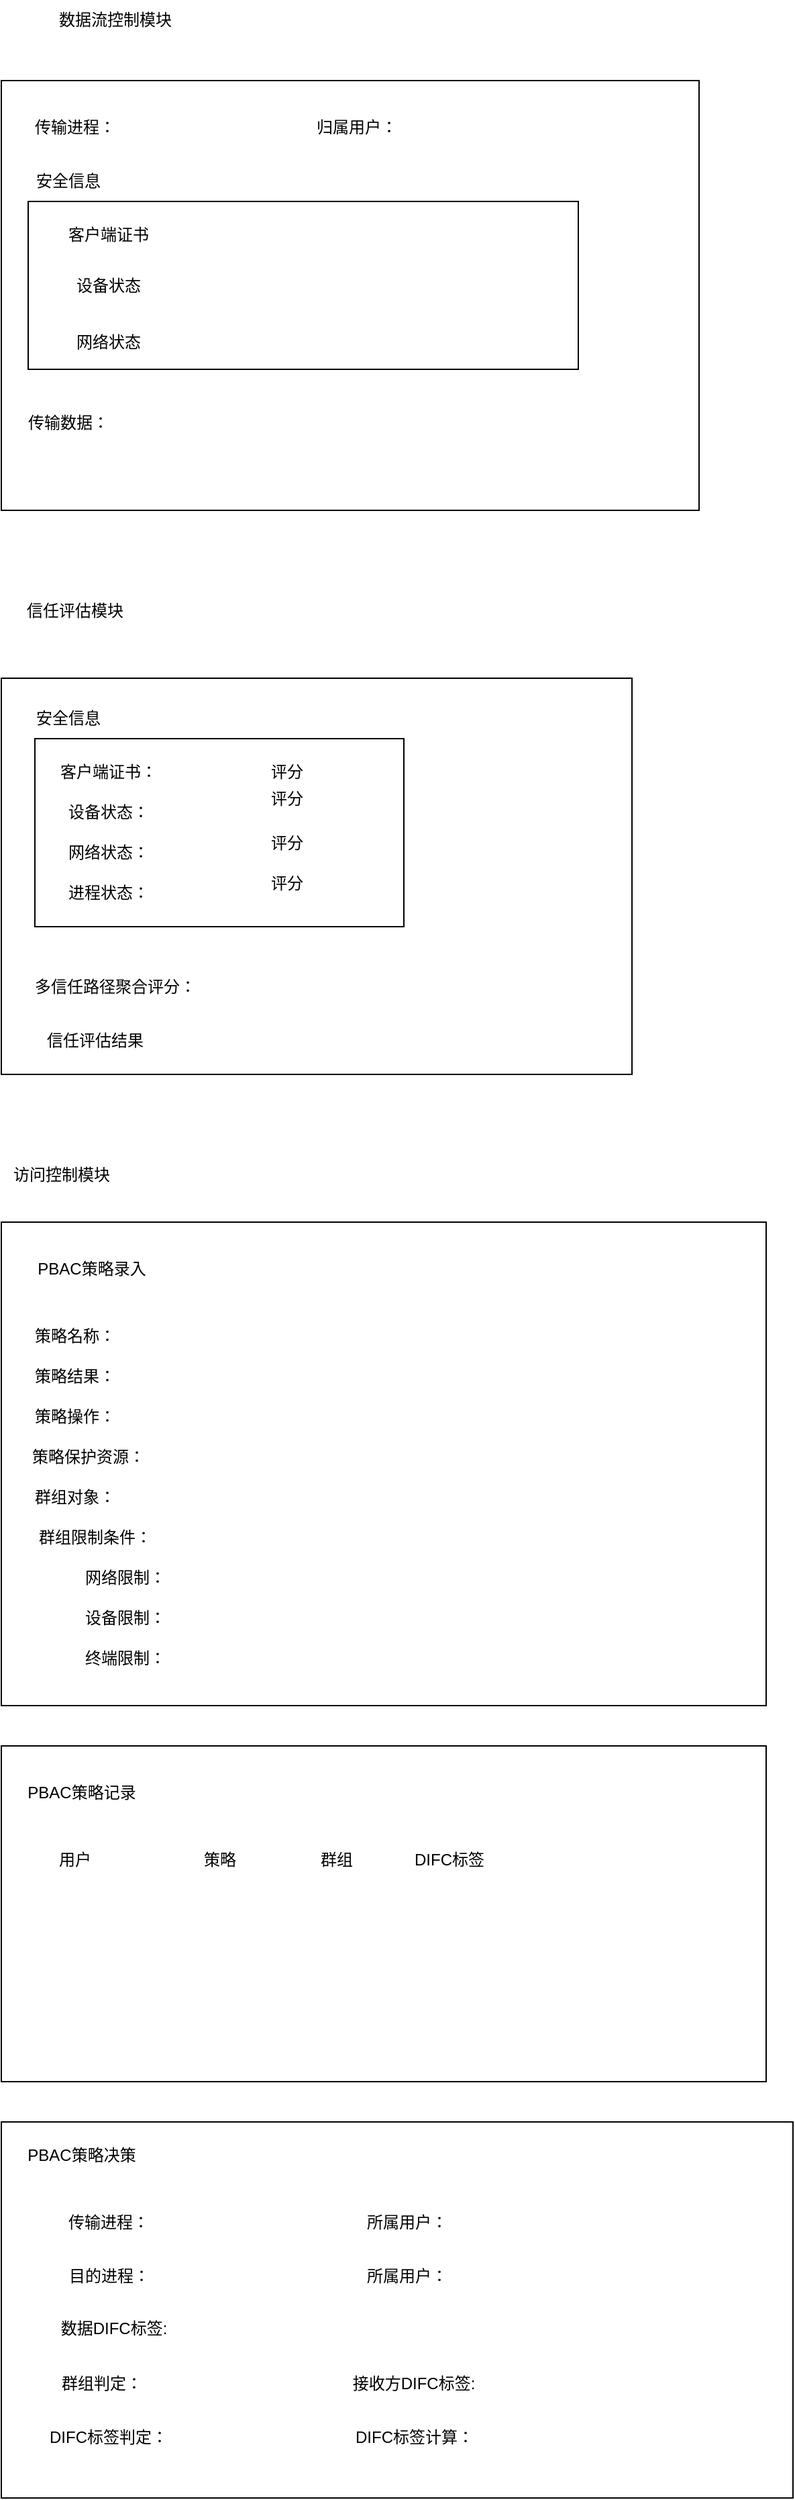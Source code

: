 <mxfile version="21.0.4" type="github">
  <diagram name="第 1 页" id="RR7vvi27p-nKMQcNhg5I">
    <mxGraphModel dx="954" dy="534" grid="1" gridSize="10" guides="1" tooltips="1" connect="1" arrows="1" fold="1" page="1" pageScale="1" pageWidth="827" pageHeight="1169" math="0" shadow="0">
      <root>
        <mxCell id="0" />
        <mxCell id="1" parent="0" />
        <mxCell id="0zJJODqEOMlysSU1cm9Q-1" value="数据流控制模块" style="text;html=1;strokeColor=none;fillColor=none;align=center;verticalAlign=middle;whiteSpace=wrap;rounded=0;" parent="1" vertex="1">
          <mxGeometry x="100" y="20" width="130" height="30" as="geometry" />
        </mxCell>
        <mxCell id="0zJJODqEOMlysSU1cm9Q-2" value="" style="rounded=0;whiteSpace=wrap;html=1;" parent="1" vertex="1">
          <mxGeometry x="80" y="80" width="520" height="320" as="geometry" />
        </mxCell>
        <mxCell id="0zJJODqEOMlysSU1cm9Q-3" value="传输进程：" style="text;html=1;strokeColor=none;fillColor=none;align=center;verticalAlign=middle;whiteSpace=wrap;rounded=0;" parent="1" vertex="1">
          <mxGeometry x="90" y="100" width="90" height="30" as="geometry" />
        </mxCell>
        <mxCell id="0zJJODqEOMlysSU1cm9Q-4" value="安全信息" style="text;html=1;strokeColor=none;fillColor=none;align=center;verticalAlign=middle;whiteSpace=wrap;rounded=0;" parent="1" vertex="1">
          <mxGeometry x="100" y="140" width="60" height="30" as="geometry" />
        </mxCell>
        <mxCell id="0zJJODqEOMlysSU1cm9Q-5" value="" style="rounded=0;whiteSpace=wrap;html=1;" parent="1" vertex="1">
          <mxGeometry x="100" y="170" width="410" height="125" as="geometry" />
        </mxCell>
        <mxCell id="0zJJODqEOMlysSU1cm9Q-7" value="客户端证书" style="text;html=1;strokeColor=none;fillColor=none;align=center;verticalAlign=middle;whiteSpace=wrap;rounded=0;" parent="1" vertex="1">
          <mxGeometry x="120" y="180" width="80" height="30" as="geometry" />
        </mxCell>
        <mxCell id="0zJJODqEOMlysSU1cm9Q-8" value="设备状态" style="text;html=1;strokeColor=none;fillColor=none;align=center;verticalAlign=middle;whiteSpace=wrap;rounded=0;" parent="1" vertex="1">
          <mxGeometry x="130" y="218" width="60" height="30" as="geometry" />
        </mxCell>
        <mxCell id="0zJJODqEOMlysSU1cm9Q-9" value="网络状态" style="text;html=1;strokeColor=none;fillColor=none;align=center;verticalAlign=middle;whiteSpace=wrap;rounded=0;" parent="1" vertex="1">
          <mxGeometry x="130" y="260" width="60" height="30" as="geometry" />
        </mxCell>
        <mxCell id="0zJJODqEOMlysSU1cm9Q-10" value="归属用户：" style="text;html=1;strokeColor=none;fillColor=none;align=center;verticalAlign=middle;whiteSpace=wrap;rounded=0;" parent="1" vertex="1">
          <mxGeometry x="310" y="100" width="70" height="30" as="geometry" />
        </mxCell>
        <mxCell id="0zJJODqEOMlysSU1cm9Q-11" value="传输数据：" style="text;html=1;strokeColor=none;fillColor=none;align=center;verticalAlign=middle;whiteSpace=wrap;rounded=0;" parent="1" vertex="1">
          <mxGeometry x="90" y="320" width="80" height="30" as="geometry" />
        </mxCell>
        <mxCell id="0zJJODqEOMlysSU1cm9Q-12" value="信任评估模块" style="text;html=1;strokeColor=none;fillColor=none;align=center;verticalAlign=middle;whiteSpace=wrap;rounded=0;" parent="1" vertex="1">
          <mxGeometry x="90" y="460" width="90" height="30" as="geometry" />
        </mxCell>
        <mxCell id="0zJJODqEOMlysSU1cm9Q-13" value="" style="rounded=0;whiteSpace=wrap;html=1;" parent="1" vertex="1">
          <mxGeometry x="80" y="525" width="470" height="295" as="geometry" />
        </mxCell>
        <mxCell id="0zJJODqEOMlysSU1cm9Q-14" value="安全信息" style="text;html=1;strokeColor=none;fillColor=none;align=center;verticalAlign=middle;whiteSpace=wrap;rounded=0;" parent="1" vertex="1">
          <mxGeometry x="100" y="540" width="60" height="30" as="geometry" />
        </mxCell>
        <mxCell id="0zJJODqEOMlysSU1cm9Q-15" value="" style="rounded=0;whiteSpace=wrap;html=1;" parent="1" vertex="1">
          <mxGeometry x="105" y="570" width="275" height="140" as="geometry" />
        </mxCell>
        <mxCell id="0zJJODqEOMlysSU1cm9Q-16" value="客户端证书：" style="text;html=1;strokeColor=none;fillColor=none;align=center;verticalAlign=middle;whiteSpace=wrap;rounded=0;" parent="1" vertex="1">
          <mxGeometry x="110" y="580" width="100" height="30" as="geometry" />
        </mxCell>
        <mxCell id="0zJJODqEOMlysSU1cm9Q-17" value="设备状态：" style="text;html=1;strokeColor=none;fillColor=none;align=center;verticalAlign=middle;whiteSpace=wrap;rounded=0;" parent="1" vertex="1">
          <mxGeometry x="110" y="610" width="100" height="30" as="geometry" />
        </mxCell>
        <mxCell id="0zJJODqEOMlysSU1cm9Q-18" value="网络状态：" style="text;html=1;strokeColor=none;fillColor=none;align=center;verticalAlign=middle;whiteSpace=wrap;rounded=0;" parent="1" vertex="1">
          <mxGeometry x="110" y="640" width="100" height="30" as="geometry" />
        </mxCell>
        <mxCell id="0zJJODqEOMlysSU1cm9Q-19" value="进程状态：" style="text;html=1;strokeColor=none;fillColor=none;align=center;verticalAlign=middle;whiteSpace=wrap;rounded=0;" parent="1" vertex="1">
          <mxGeometry x="110" y="670" width="100" height="30" as="geometry" />
        </mxCell>
        <mxCell id="0zJJODqEOMlysSU1cm9Q-20" value="评分" style="text;html=1;strokeColor=none;fillColor=none;align=center;verticalAlign=middle;whiteSpace=wrap;rounded=0;" parent="1" vertex="1">
          <mxGeometry x="262.5" y="580" width="60" height="30" as="geometry" />
        </mxCell>
        <mxCell id="0zJJODqEOMlysSU1cm9Q-21" value="评分" style="text;html=1;strokeColor=none;fillColor=none;align=center;verticalAlign=middle;whiteSpace=wrap;rounded=0;" parent="1" vertex="1">
          <mxGeometry x="262.5" y="600" width="60" height="30" as="geometry" />
        </mxCell>
        <mxCell id="0zJJODqEOMlysSU1cm9Q-22" value="评分" style="text;html=1;strokeColor=none;fillColor=none;align=center;verticalAlign=middle;whiteSpace=wrap;rounded=0;" parent="1" vertex="1">
          <mxGeometry x="262.5" y="632.5" width="60" height="30" as="geometry" />
        </mxCell>
        <mxCell id="0zJJODqEOMlysSU1cm9Q-23" value="评分" style="text;html=1;strokeColor=none;fillColor=none;align=center;verticalAlign=middle;whiteSpace=wrap;rounded=0;" parent="1" vertex="1">
          <mxGeometry x="262.5" y="662.5" width="60" height="30" as="geometry" />
        </mxCell>
        <mxCell id="0zJJODqEOMlysSU1cm9Q-24" value="多信任路径聚合评分：" style="text;html=1;strokeColor=none;fillColor=none;align=center;verticalAlign=middle;whiteSpace=wrap;rounded=0;" parent="1" vertex="1">
          <mxGeometry x="100" y="740" width="130" height="30" as="geometry" />
        </mxCell>
        <mxCell id="0zJJODqEOMlysSU1cm9Q-25" value="信任评估结果" style="text;html=1;strokeColor=none;fillColor=none;align=center;verticalAlign=middle;whiteSpace=wrap;rounded=0;" parent="1" vertex="1">
          <mxGeometry x="110" y="780" width="80" height="30" as="geometry" />
        </mxCell>
        <mxCell id="0zJJODqEOMlysSU1cm9Q-26" value="访问控制模块" style="text;html=1;strokeColor=none;fillColor=none;align=center;verticalAlign=middle;whiteSpace=wrap;rounded=0;" parent="1" vertex="1">
          <mxGeometry x="80" y="880" width="90" height="30" as="geometry" />
        </mxCell>
        <mxCell id="0zJJODqEOMlysSU1cm9Q-27" value="" style="rounded=0;whiteSpace=wrap;html=1;" parent="1" vertex="1">
          <mxGeometry x="80" y="930" width="570" height="360" as="geometry" />
        </mxCell>
        <mxCell id="0zJJODqEOMlysSU1cm9Q-28" value="PBAC策略录入" style="text;html=1;strokeColor=none;fillColor=none;align=center;verticalAlign=middle;whiteSpace=wrap;rounded=0;" parent="1" vertex="1">
          <mxGeometry x="105" y="950" width="85" height="30" as="geometry" />
        </mxCell>
        <mxCell id="0zJJODqEOMlysSU1cm9Q-29" value="策略名称：" style="text;html=1;strokeColor=none;fillColor=none;align=center;verticalAlign=middle;whiteSpace=wrap;rounded=0;" parent="1" vertex="1">
          <mxGeometry x="100" y="1000" width="70" height="30" as="geometry" />
        </mxCell>
        <mxCell id="0zJJODqEOMlysSU1cm9Q-30" value="策略结果：" style="text;html=1;strokeColor=none;fillColor=none;align=center;verticalAlign=middle;whiteSpace=wrap;rounded=0;" parent="1" vertex="1">
          <mxGeometry x="100" y="1030" width="70" height="30" as="geometry" />
        </mxCell>
        <mxCell id="0zJJODqEOMlysSU1cm9Q-31" value="策略操作：" style="text;html=1;strokeColor=none;fillColor=none;align=center;verticalAlign=middle;whiteSpace=wrap;rounded=0;" parent="1" vertex="1">
          <mxGeometry x="100" y="1060" width="70" height="30" as="geometry" />
        </mxCell>
        <mxCell id="0zJJODqEOMlysSU1cm9Q-32" value="策略保护资源：" style="text;html=1;strokeColor=none;fillColor=none;align=center;verticalAlign=middle;whiteSpace=wrap;rounded=0;" parent="1" vertex="1">
          <mxGeometry x="100" y="1090" width="90" height="30" as="geometry" />
        </mxCell>
        <mxCell id="0zJJODqEOMlysSU1cm9Q-33" value="群组对象：" style="text;html=1;strokeColor=none;fillColor=none;align=center;verticalAlign=middle;whiteSpace=wrap;rounded=0;" parent="1" vertex="1">
          <mxGeometry x="90" y="1120" width="90" height="30" as="geometry" />
        </mxCell>
        <mxCell id="0zJJODqEOMlysSU1cm9Q-34" value="群组限制条件：" style="text;html=1;strokeColor=none;fillColor=none;align=center;verticalAlign=middle;whiteSpace=wrap;rounded=0;" parent="1" vertex="1">
          <mxGeometry x="105" y="1150" width="90" height="30" as="geometry" />
        </mxCell>
        <mxCell id="0zJJODqEOMlysSU1cm9Q-35" value="网络限制：" style="text;html=1;strokeColor=none;fillColor=none;align=center;verticalAlign=middle;whiteSpace=wrap;rounded=0;" parent="1" vertex="1">
          <mxGeometry x="135" y="1180" width="75" height="30" as="geometry" />
        </mxCell>
        <mxCell id="0zJJODqEOMlysSU1cm9Q-36" value="设备限制：" style="text;html=1;strokeColor=none;fillColor=none;align=center;verticalAlign=middle;whiteSpace=wrap;rounded=0;" parent="1" vertex="1">
          <mxGeometry x="135" y="1210" width="75" height="30" as="geometry" />
        </mxCell>
        <mxCell id="0zJJODqEOMlysSU1cm9Q-37" value="终端限制：" style="text;html=1;strokeColor=none;fillColor=none;align=center;verticalAlign=middle;whiteSpace=wrap;rounded=0;" parent="1" vertex="1">
          <mxGeometry x="135" y="1240" width="75" height="30" as="geometry" />
        </mxCell>
        <mxCell id="0zJJODqEOMlysSU1cm9Q-39" value="" style="rounded=0;whiteSpace=wrap;html=1;" parent="1" vertex="1">
          <mxGeometry x="80" y="1320" width="570" height="250" as="geometry" />
        </mxCell>
        <mxCell id="0zJJODqEOMlysSU1cm9Q-41" value="PBAC策略记录" style="text;html=1;strokeColor=none;fillColor=none;align=center;verticalAlign=middle;whiteSpace=wrap;rounded=0;" parent="1" vertex="1">
          <mxGeometry x="90" y="1340" width="100" height="30" as="geometry" />
        </mxCell>
        <mxCell id="0zJJODqEOMlysSU1cm9Q-42" value="用户" style="text;html=1;strokeColor=none;fillColor=none;align=center;verticalAlign=middle;whiteSpace=wrap;rounded=0;" parent="1" vertex="1">
          <mxGeometry x="105" y="1390" width="60" height="30" as="geometry" />
        </mxCell>
        <mxCell id="0zJJODqEOMlysSU1cm9Q-43" value="策略" style="text;html=1;strokeColor=none;fillColor=none;align=center;verticalAlign=middle;whiteSpace=wrap;rounded=0;" parent="1" vertex="1">
          <mxGeometry x="212.5" y="1390" width="60" height="30" as="geometry" />
        </mxCell>
        <mxCell id="0zJJODqEOMlysSU1cm9Q-44" value="群组" style="text;html=1;strokeColor=none;fillColor=none;align=center;verticalAlign=middle;whiteSpace=wrap;rounded=0;" parent="1" vertex="1">
          <mxGeometry x="300" y="1390" width="60" height="30" as="geometry" />
        </mxCell>
        <mxCell id="0zJJODqEOMlysSU1cm9Q-45" value="DIFC标签" style="text;html=1;strokeColor=none;fillColor=none;align=center;verticalAlign=middle;whiteSpace=wrap;rounded=0;" parent="1" vertex="1">
          <mxGeometry x="384" y="1390" width="60" height="30" as="geometry" />
        </mxCell>
        <mxCell id="0zJJODqEOMlysSU1cm9Q-46" value="" style="rounded=0;whiteSpace=wrap;html=1;" parent="1" vertex="1">
          <mxGeometry x="80" y="1600" width="590" height="280" as="geometry" />
        </mxCell>
        <mxCell id="0zJJODqEOMlysSU1cm9Q-47" value="传输进程：" style="text;html=1;strokeColor=none;fillColor=none;align=center;verticalAlign=middle;whiteSpace=wrap;rounded=0;" parent="1" vertex="1">
          <mxGeometry x="115" y="1660" width="90" height="30" as="geometry" />
        </mxCell>
        <mxCell id="0zJJODqEOMlysSU1cm9Q-48" value="PBAC策略决策" style="text;html=1;strokeColor=none;fillColor=none;align=center;verticalAlign=middle;whiteSpace=wrap;rounded=0;" parent="1" vertex="1">
          <mxGeometry x="90" y="1610" width="100" height="30" as="geometry" />
        </mxCell>
        <mxCell id="0zJJODqEOMlysSU1cm9Q-49" value="所属用户：" style="text;html=1;strokeColor=none;fillColor=none;align=center;verticalAlign=middle;whiteSpace=wrap;rounded=0;" parent="1" vertex="1">
          <mxGeometry x="345" y="1660" width="75" height="30" as="geometry" />
        </mxCell>
        <mxCell id="0zJJODqEOMlysSU1cm9Q-50" value="目的进程：" style="text;html=1;strokeColor=none;fillColor=none;align=center;verticalAlign=middle;whiteSpace=wrap;rounded=0;" parent="1" vertex="1">
          <mxGeometry x="117.5" y="1700" width="85" height="30" as="geometry" />
        </mxCell>
        <mxCell id="0zJJODqEOMlysSU1cm9Q-51" value="所属用户：" style="text;html=1;strokeColor=none;fillColor=none;align=center;verticalAlign=middle;whiteSpace=wrap;rounded=0;" parent="1" vertex="1">
          <mxGeometry x="345" y="1700" width="75" height="30" as="geometry" />
        </mxCell>
        <mxCell id="0zJJODqEOMlysSU1cm9Q-52" value="数据DIFC标签:" style="text;html=1;strokeColor=none;fillColor=none;align=center;verticalAlign=middle;whiteSpace=wrap;rounded=0;" parent="1" vertex="1">
          <mxGeometry x="118" y="1739" width="92" height="30" as="geometry" />
        </mxCell>
        <mxCell id="0zJJODqEOMlysSU1cm9Q-53" value="群组判定：" style="text;html=1;strokeColor=none;fillColor=none;align=center;verticalAlign=middle;whiteSpace=wrap;rounded=0;" parent="1" vertex="1">
          <mxGeometry x="120" y="1780" width="70" height="30" as="geometry" />
        </mxCell>
        <mxCell id="0zJJODqEOMlysSU1cm9Q-54" value="DIFC标签判定：" style="text;html=1;strokeColor=none;fillColor=none;align=center;verticalAlign=middle;whiteSpace=wrap;rounded=0;" parent="1" vertex="1">
          <mxGeometry x="110" y="1820" width="100" height="30" as="geometry" />
        </mxCell>
        <mxCell id="0zJJODqEOMlysSU1cm9Q-55" value="DIFC标签计算：" style="text;html=1;strokeColor=none;fillColor=none;align=center;verticalAlign=middle;whiteSpace=wrap;rounded=0;" parent="1" vertex="1">
          <mxGeometry x="332.5" y="1820" width="110" height="30" as="geometry" />
        </mxCell>
        <mxCell id="0zJJODqEOMlysSU1cm9Q-57" value="接收方DIFC标签:" style="text;html=1;strokeColor=none;fillColor=none;align=center;verticalAlign=middle;whiteSpace=wrap;rounded=0;" parent="1" vertex="1">
          <mxGeometry x="335" y="1780" width="105" height="30" as="geometry" />
        </mxCell>
      </root>
    </mxGraphModel>
  </diagram>
</mxfile>
